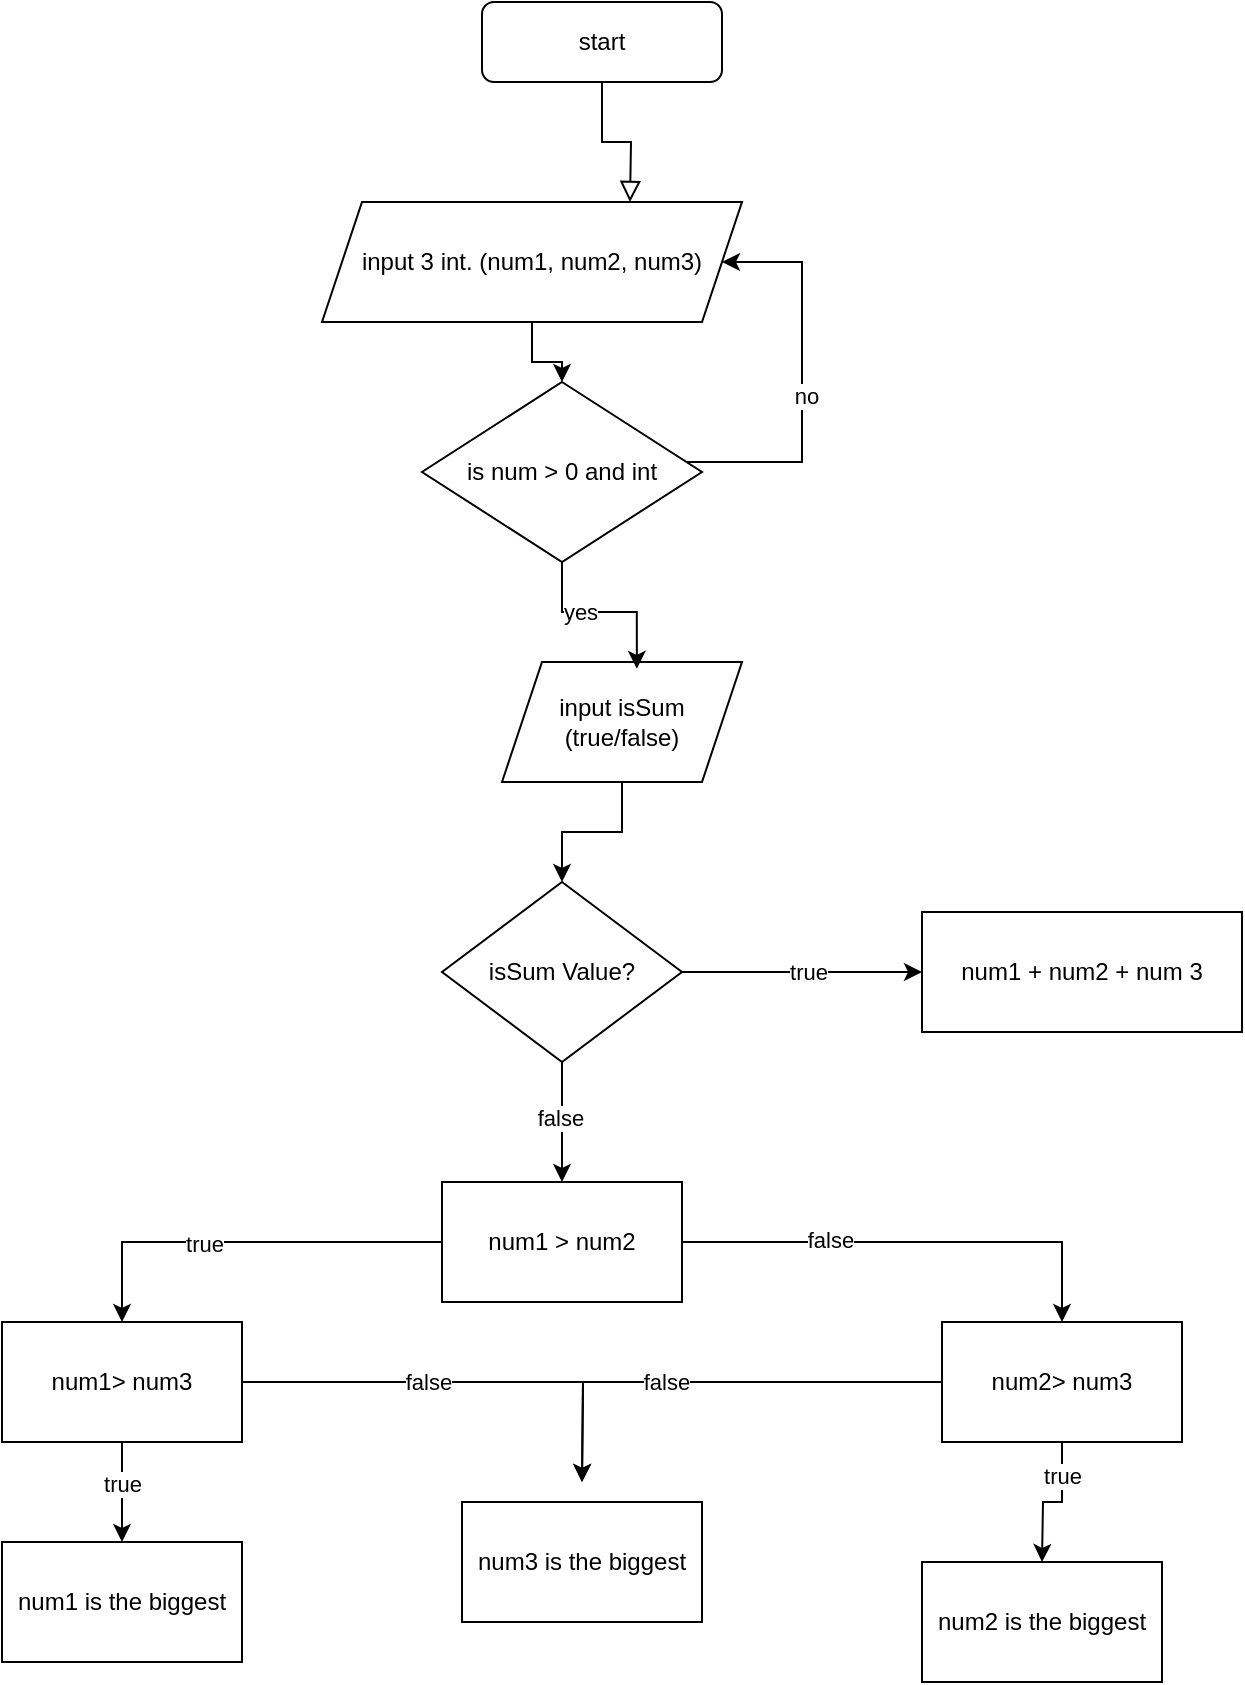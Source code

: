 <mxfile version="24.8.4">
  <diagram id="C5RBs43oDa-KdzZeNtuy" name="Page-1">
    <mxGraphModel dx="2220" dy="763" grid="1" gridSize="10" guides="1" tooltips="1" connect="1" arrows="1" fold="1" page="1" pageScale="1" pageWidth="827" pageHeight="1169" math="0" shadow="0">
      <root>
        <mxCell id="WIyWlLk6GJQsqaUBKTNV-0" />
        <mxCell id="WIyWlLk6GJQsqaUBKTNV-1" parent="WIyWlLk6GJQsqaUBKTNV-0" />
        <mxCell id="WIyWlLk6GJQsqaUBKTNV-2" value="" style="rounded=0;html=1;jettySize=auto;orthogonalLoop=1;fontSize=11;endArrow=block;endFill=0;endSize=8;strokeWidth=1;shadow=0;labelBackgroundColor=none;edgeStyle=orthogonalEdgeStyle;" parent="WIyWlLk6GJQsqaUBKTNV-1" source="WIyWlLk6GJQsqaUBKTNV-3" edge="1">
          <mxGeometry relative="1" as="geometry">
            <mxPoint x="234" y="180" as="targetPoint" />
          </mxGeometry>
        </mxCell>
        <mxCell id="WIyWlLk6GJQsqaUBKTNV-3" value="start" style="rounded=1;whiteSpace=wrap;html=1;fontSize=12;glass=0;strokeWidth=1;shadow=0;" parent="WIyWlLk6GJQsqaUBKTNV-1" vertex="1">
          <mxGeometry x="160" y="80" width="120" height="40" as="geometry" />
        </mxCell>
        <mxCell id="moJto-PpAULFF9hxscrn-2" style="edgeStyle=orthogonalEdgeStyle;rounded=0;orthogonalLoop=1;jettySize=auto;html=1;entryX=0.5;entryY=0;entryDx=0;entryDy=0;" edge="1" parent="WIyWlLk6GJQsqaUBKTNV-1" source="moJto-PpAULFF9hxscrn-0" target="moJto-PpAULFF9hxscrn-1">
          <mxGeometry relative="1" as="geometry" />
        </mxCell>
        <mxCell id="moJto-PpAULFF9hxscrn-0" value="input 3 int. (num1, num2, num3)" style="shape=parallelogram;perimeter=parallelogramPerimeter;whiteSpace=wrap;html=1;fixedSize=1;" vertex="1" parent="WIyWlLk6GJQsqaUBKTNV-1">
          <mxGeometry x="80" y="180" width="210" height="60" as="geometry" />
        </mxCell>
        <mxCell id="moJto-PpAULFF9hxscrn-6" style="edgeStyle=orthogonalEdgeStyle;rounded=0;orthogonalLoop=1;jettySize=auto;html=1;entryX=1;entryY=0.5;entryDx=0;entryDy=0;" edge="1" parent="WIyWlLk6GJQsqaUBKTNV-1" source="moJto-PpAULFF9hxscrn-1" target="moJto-PpAULFF9hxscrn-0">
          <mxGeometry relative="1" as="geometry">
            <mxPoint x="340" y="210" as="targetPoint" />
            <Array as="points">
              <mxPoint x="320" y="310" />
              <mxPoint x="320" y="210" />
            </Array>
          </mxGeometry>
        </mxCell>
        <mxCell id="moJto-PpAULFF9hxscrn-7" value="no" style="edgeLabel;html=1;align=center;verticalAlign=middle;resizable=0;points=[];" vertex="1" connectable="0" parent="moJto-PpAULFF9hxscrn-6">
          <mxGeometry x="-0.074" y="-2" relative="1" as="geometry">
            <mxPoint as="offset" />
          </mxGeometry>
        </mxCell>
        <mxCell id="moJto-PpAULFF9hxscrn-1" value="is num &amp;gt; 0 and int" style="rhombus;whiteSpace=wrap;html=1;" vertex="1" parent="WIyWlLk6GJQsqaUBKTNV-1">
          <mxGeometry x="130" y="270" width="140" height="90" as="geometry" />
        </mxCell>
        <mxCell id="moJto-PpAULFF9hxscrn-9" style="edgeStyle=orthogonalEdgeStyle;rounded=0;orthogonalLoop=1;jettySize=auto;html=1;entryX=0.5;entryY=0;entryDx=0;entryDy=0;" edge="1" parent="WIyWlLk6GJQsqaUBKTNV-1" source="moJto-PpAULFF9hxscrn-3" target="moJto-PpAULFF9hxscrn-8">
          <mxGeometry relative="1" as="geometry" />
        </mxCell>
        <mxCell id="moJto-PpAULFF9hxscrn-3" value="input isSum (true/false)" style="shape=parallelogram;perimeter=parallelogramPerimeter;whiteSpace=wrap;html=1;fixedSize=1;" vertex="1" parent="WIyWlLk6GJQsqaUBKTNV-1">
          <mxGeometry x="170" y="410" width="120" height="60" as="geometry" />
        </mxCell>
        <mxCell id="moJto-PpAULFF9hxscrn-4" style="edgeStyle=orthogonalEdgeStyle;rounded=0;orthogonalLoop=1;jettySize=auto;html=1;entryX=0.562;entryY=0.057;entryDx=0;entryDy=0;entryPerimeter=0;" edge="1" parent="WIyWlLk6GJQsqaUBKTNV-1" source="moJto-PpAULFF9hxscrn-1" target="moJto-PpAULFF9hxscrn-3">
          <mxGeometry relative="1" as="geometry" />
        </mxCell>
        <mxCell id="moJto-PpAULFF9hxscrn-5" value="yes" style="edgeLabel;html=1;align=center;verticalAlign=middle;resizable=0;points=[];" vertex="1" connectable="0" parent="moJto-PpAULFF9hxscrn-4">
          <mxGeometry x="-0.266" relative="1" as="geometry">
            <mxPoint as="offset" />
          </mxGeometry>
        </mxCell>
        <mxCell id="moJto-PpAULFF9hxscrn-10" style="edgeStyle=orthogonalEdgeStyle;rounded=0;orthogonalLoop=1;jettySize=auto;html=1;" edge="1" parent="WIyWlLk6GJQsqaUBKTNV-1" source="moJto-PpAULFF9hxscrn-8" target="moJto-PpAULFF9hxscrn-11">
          <mxGeometry relative="1" as="geometry">
            <mxPoint x="350" y="565" as="targetPoint" />
          </mxGeometry>
        </mxCell>
        <mxCell id="moJto-PpAULFF9hxscrn-14" value="true" style="edgeLabel;html=1;align=center;verticalAlign=middle;resizable=0;points=[];" vertex="1" connectable="0" parent="moJto-PpAULFF9hxscrn-10">
          <mxGeometry x="0.054" relative="1" as="geometry">
            <mxPoint as="offset" />
          </mxGeometry>
        </mxCell>
        <mxCell id="moJto-PpAULFF9hxscrn-12" style="edgeStyle=orthogonalEdgeStyle;rounded=0;orthogonalLoop=1;jettySize=auto;html=1;" edge="1" parent="WIyWlLk6GJQsqaUBKTNV-1" source="moJto-PpAULFF9hxscrn-8" target="moJto-PpAULFF9hxscrn-13">
          <mxGeometry relative="1" as="geometry">
            <mxPoint x="200" y="700" as="targetPoint" />
          </mxGeometry>
        </mxCell>
        <mxCell id="moJto-PpAULFF9hxscrn-15" value="false" style="edgeLabel;html=1;align=center;verticalAlign=middle;resizable=0;points=[];" vertex="1" connectable="0" parent="moJto-PpAULFF9hxscrn-12">
          <mxGeometry x="-0.076" y="-1" relative="1" as="geometry">
            <mxPoint as="offset" />
          </mxGeometry>
        </mxCell>
        <mxCell id="moJto-PpAULFF9hxscrn-8" value="isSum Value?" style="rhombus;whiteSpace=wrap;html=1;" vertex="1" parent="WIyWlLk6GJQsqaUBKTNV-1">
          <mxGeometry x="140" y="520" width="120" height="90" as="geometry" />
        </mxCell>
        <mxCell id="moJto-PpAULFF9hxscrn-11" value="num1 + num2 + num 3" style="rounded=0;whiteSpace=wrap;html=1;" vertex="1" parent="WIyWlLk6GJQsqaUBKTNV-1">
          <mxGeometry x="380" y="535" width="160" height="60" as="geometry" />
        </mxCell>
        <mxCell id="moJto-PpAULFF9hxscrn-16" style="edgeStyle=orthogonalEdgeStyle;rounded=0;orthogonalLoop=1;jettySize=auto;html=1;" edge="1" parent="WIyWlLk6GJQsqaUBKTNV-1" source="moJto-PpAULFF9hxscrn-13" target="moJto-PpAULFF9hxscrn-17">
          <mxGeometry relative="1" as="geometry">
            <mxPoint x="-20" y="770" as="targetPoint" />
          </mxGeometry>
        </mxCell>
        <mxCell id="moJto-PpAULFF9hxscrn-20" value="true" style="edgeLabel;html=1;align=center;verticalAlign=middle;resizable=0;points=[];" vertex="1" connectable="0" parent="moJto-PpAULFF9hxscrn-16">
          <mxGeometry x="0.196" y="1" relative="1" as="geometry">
            <mxPoint as="offset" />
          </mxGeometry>
        </mxCell>
        <mxCell id="moJto-PpAULFF9hxscrn-18" style="edgeStyle=orthogonalEdgeStyle;rounded=0;orthogonalLoop=1;jettySize=auto;html=1;" edge="1" parent="WIyWlLk6GJQsqaUBKTNV-1" source="moJto-PpAULFF9hxscrn-13" target="moJto-PpAULFF9hxscrn-19">
          <mxGeometry relative="1" as="geometry">
            <mxPoint x="450" y="770" as="targetPoint" />
          </mxGeometry>
        </mxCell>
        <mxCell id="moJto-PpAULFF9hxscrn-21" value="false" style="edgeLabel;html=1;align=center;verticalAlign=middle;resizable=0;points=[];" vertex="1" connectable="0" parent="moJto-PpAULFF9hxscrn-18">
          <mxGeometry x="-0.355" y="1" relative="1" as="geometry">
            <mxPoint as="offset" />
          </mxGeometry>
        </mxCell>
        <mxCell id="moJto-PpAULFF9hxscrn-13" value="num1 &amp;gt; num2" style="rounded=0;whiteSpace=wrap;html=1;" vertex="1" parent="WIyWlLk6GJQsqaUBKTNV-1">
          <mxGeometry x="140" y="670" width="120" height="60" as="geometry" />
        </mxCell>
        <mxCell id="moJto-PpAULFF9hxscrn-23" style="edgeStyle=orthogonalEdgeStyle;rounded=0;orthogonalLoop=1;jettySize=auto;html=1;" edge="1" parent="WIyWlLk6GJQsqaUBKTNV-1" source="moJto-PpAULFF9hxscrn-17">
          <mxGeometry relative="1" as="geometry">
            <mxPoint x="-20" y="850" as="targetPoint" />
          </mxGeometry>
        </mxCell>
        <mxCell id="moJto-PpAULFF9hxscrn-31" value="true" style="edgeLabel;html=1;align=center;verticalAlign=middle;resizable=0;points=[];" vertex="1" connectable="0" parent="moJto-PpAULFF9hxscrn-23">
          <mxGeometry x="-0.162" relative="1" as="geometry">
            <mxPoint as="offset" />
          </mxGeometry>
        </mxCell>
        <mxCell id="moJto-PpAULFF9hxscrn-24" style="edgeStyle=orthogonalEdgeStyle;rounded=0;orthogonalLoop=1;jettySize=auto;html=1;" edge="1" parent="WIyWlLk6GJQsqaUBKTNV-1" source="moJto-PpAULFF9hxscrn-17">
          <mxGeometry relative="1" as="geometry">
            <mxPoint x="210" y="820" as="targetPoint" />
          </mxGeometry>
        </mxCell>
        <mxCell id="moJto-PpAULFF9hxscrn-30" value="false" style="edgeLabel;html=1;align=center;verticalAlign=middle;resizable=0;points=[];" vertex="1" connectable="0" parent="moJto-PpAULFF9hxscrn-24">
          <mxGeometry x="-0.156" relative="1" as="geometry">
            <mxPoint as="offset" />
          </mxGeometry>
        </mxCell>
        <mxCell id="moJto-PpAULFF9hxscrn-17" value="num1&amp;gt; num3" style="rounded=0;whiteSpace=wrap;html=1;" vertex="1" parent="WIyWlLk6GJQsqaUBKTNV-1">
          <mxGeometry x="-80" y="740" width="120" height="60" as="geometry" />
        </mxCell>
        <mxCell id="moJto-PpAULFF9hxscrn-22" style="edgeStyle=orthogonalEdgeStyle;rounded=0;orthogonalLoop=1;jettySize=auto;html=1;" edge="1" parent="WIyWlLk6GJQsqaUBKTNV-1" source="moJto-PpAULFF9hxscrn-19">
          <mxGeometry relative="1" as="geometry">
            <mxPoint x="440" y="860" as="targetPoint" />
          </mxGeometry>
        </mxCell>
        <mxCell id="moJto-PpAULFF9hxscrn-32" value="true" style="edgeLabel;html=1;align=center;verticalAlign=middle;resizable=0;points=[];" vertex="1" connectable="0" parent="moJto-PpAULFF9hxscrn-22">
          <mxGeometry x="-0.507" relative="1" as="geometry">
            <mxPoint as="offset" />
          </mxGeometry>
        </mxCell>
        <mxCell id="moJto-PpAULFF9hxscrn-25" style="edgeStyle=orthogonalEdgeStyle;rounded=0;orthogonalLoop=1;jettySize=auto;html=1;" edge="1" parent="WIyWlLk6GJQsqaUBKTNV-1" source="moJto-PpAULFF9hxscrn-19">
          <mxGeometry relative="1" as="geometry">
            <mxPoint x="210" y="820" as="targetPoint" />
          </mxGeometry>
        </mxCell>
        <mxCell id="moJto-PpAULFF9hxscrn-29" value="false" style="edgeLabel;html=1;align=center;verticalAlign=middle;resizable=0;points=[];" vertex="1" connectable="0" parent="moJto-PpAULFF9hxscrn-25">
          <mxGeometry x="0.209" relative="1" as="geometry">
            <mxPoint as="offset" />
          </mxGeometry>
        </mxCell>
        <mxCell id="moJto-PpAULFF9hxscrn-19" value="num2&amp;gt; num3" style="rounded=0;whiteSpace=wrap;html=1;" vertex="1" parent="WIyWlLk6GJQsqaUBKTNV-1">
          <mxGeometry x="390" y="740" width="120" height="60" as="geometry" />
        </mxCell>
        <mxCell id="moJto-PpAULFF9hxscrn-26" value="num3 is the biggest" style="rounded=0;whiteSpace=wrap;html=1;" vertex="1" parent="WIyWlLk6GJQsqaUBKTNV-1">
          <mxGeometry x="150" y="830" width="120" height="60" as="geometry" />
        </mxCell>
        <mxCell id="moJto-PpAULFF9hxscrn-27" value="num2 is the biggest" style="rounded=0;whiteSpace=wrap;html=1;" vertex="1" parent="WIyWlLk6GJQsqaUBKTNV-1">
          <mxGeometry x="380" y="860" width="120" height="60" as="geometry" />
        </mxCell>
        <mxCell id="moJto-PpAULFF9hxscrn-28" value="num1 is the biggest" style="rounded=0;whiteSpace=wrap;html=1;" vertex="1" parent="WIyWlLk6GJQsqaUBKTNV-1">
          <mxGeometry x="-80" y="850" width="120" height="60" as="geometry" />
        </mxCell>
      </root>
    </mxGraphModel>
  </diagram>
</mxfile>

